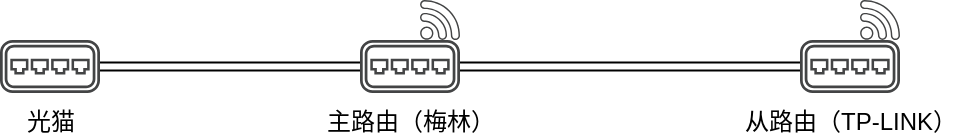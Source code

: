 <mxfile version="12.2.4" pages="1"><diagram id="08qg4Y---oBlbgbyK6gi" name="Page-1"><mxGraphModel dx="732" dy="418" grid="1" gridSize="10" guides="1" tooltips="1" connect="1" arrows="1" fold="1" page="1" pageScale="1" pageWidth="827" pageHeight="1169" math="0" shadow="0"><root><mxCell id="0"/><mxCell id="1" parent="0"/><mxCell id="2" value="从路由（TP-LINK）" style="pointerEvents=1;shadow=0;dashed=0;html=1;strokeColor=none;fillColor=#434445;aspect=fixed;labelPosition=center;verticalLabelPosition=bottom;verticalAlign=top;align=center;outlineConnect=0;shape=mxgraph.vvd.virtual_switch;" parent="1" vertex="1"><mxGeometry x="510" y="190" width="50" height="26.5" as="geometry"/></mxCell><mxCell id="3" value="" style="pointerEvents=1;shadow=0;dashed=0;html=1;strokeColor=none;fillColor=#434445;aspect=fixed;labelPosition=center;verticalLabelPosition=bottom;verticalAlign=top;align=center;outlineConnect=0;shape=mxgraph.vvd.wi_fi;" parent="1" vertex="1"><mxGeometry x="540" y="170" width="20" height="20" as="geometry"/></mxCell><mxCell id="6" style="edgeStyle=orthogonalEdgeStyle;rounded=0;orthogonalLoop=1;jettySize=auto;html=1;shape=link;" parent="1" source="4" target="2" edge="1"><mxGeometry relative="1" as="geometry"/></mxCell><mxCell id="10" style="edgeStyle=orthogonalEdgeStyle;rounded=0;orthogonalLoop=1;jettySize=auto;html=1;shape=link;" parent="1" source="4" target="11" edge="1"><mxGeometry relative="1" as="geometry"><mxPoint x="160" y="203.25" as="targetPoint"/></mxGeometry></mxCell><mxCell id="4" value="主路由（梅林）" style="pointerEvents=1;shadow=0;dashed=0;html=1;strokeColor=none;fillColor=#434445;aspect=fixed;labelPosition=center;verticalLabelPosition=bottom;verticalAlign=top;align=center;outlineConnect=0;shape=mxgraph.vvd.virtual_switch;" parent="1" vertex="1"><mxGeometry x="290" y="190" width="50" height="26.5" as="geometry"/></mxCell><mxCell id="5" value="" style="pointerEvents=1;shadow=0;dashed=0;html=1;strokeColor=none;fillColor=#434445;aspect=fixed;labelPosition=center;verticalLabelPosition=bottom;verticalAlign=top;align=center;outlineConnect=0;shape=mxgraph.vvd.wi_fi;" parent="1" vertex="1"><mxGeometry x="320" y="170" width="20" height="20" as="geometry"/></mxCell><mxCell id="11" value="光猫" style="pointerEvents=1;shadow=0;dashed=0;html=1;strokeColor=none;fillColor=#434445;aspect=fixed;labelPosition=center;verticalLabelPosition=bottom;verticalAlign=top;align=center;outlineConnect=0;shape=mxgraph.vvd.virtual_switch;" parent="1" vertex="1"><mxGeometry x="110" y="190" width="50" height="26.5" as="geometry"/></mxCell></root></mxGraphModel></diagram></mxfile>
